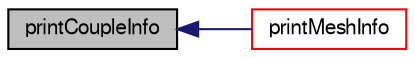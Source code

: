 digraph "printCoupleInfo"
{
  bgcolor="transparent";
  edge [fontname="FreeSans",fontsize="10",labelfontname="FreeSans",labelfontsize="10"];
  node [fontname="FreeSans",fontsize="10",shape=record];
  rankdir="LR";
  Node2263 [label="printCoupleInfo",height=0.2,width=0.4,color="black", fillcolor="grey75", style="filled", fontcolor="black"];
  Node2263 -> Node2264 [dir="back",color="midnightblue",fontsize="10",style="solid",fontname="FreeSans"];
  Node2264 [label="printMeshInfo",height=0.2,width=0.4,color="red",URL="$a21454.html#a8a0700fdb9e32ce9809a663ad13ab01b",tooltip="Print some info on mesh. "];
}
